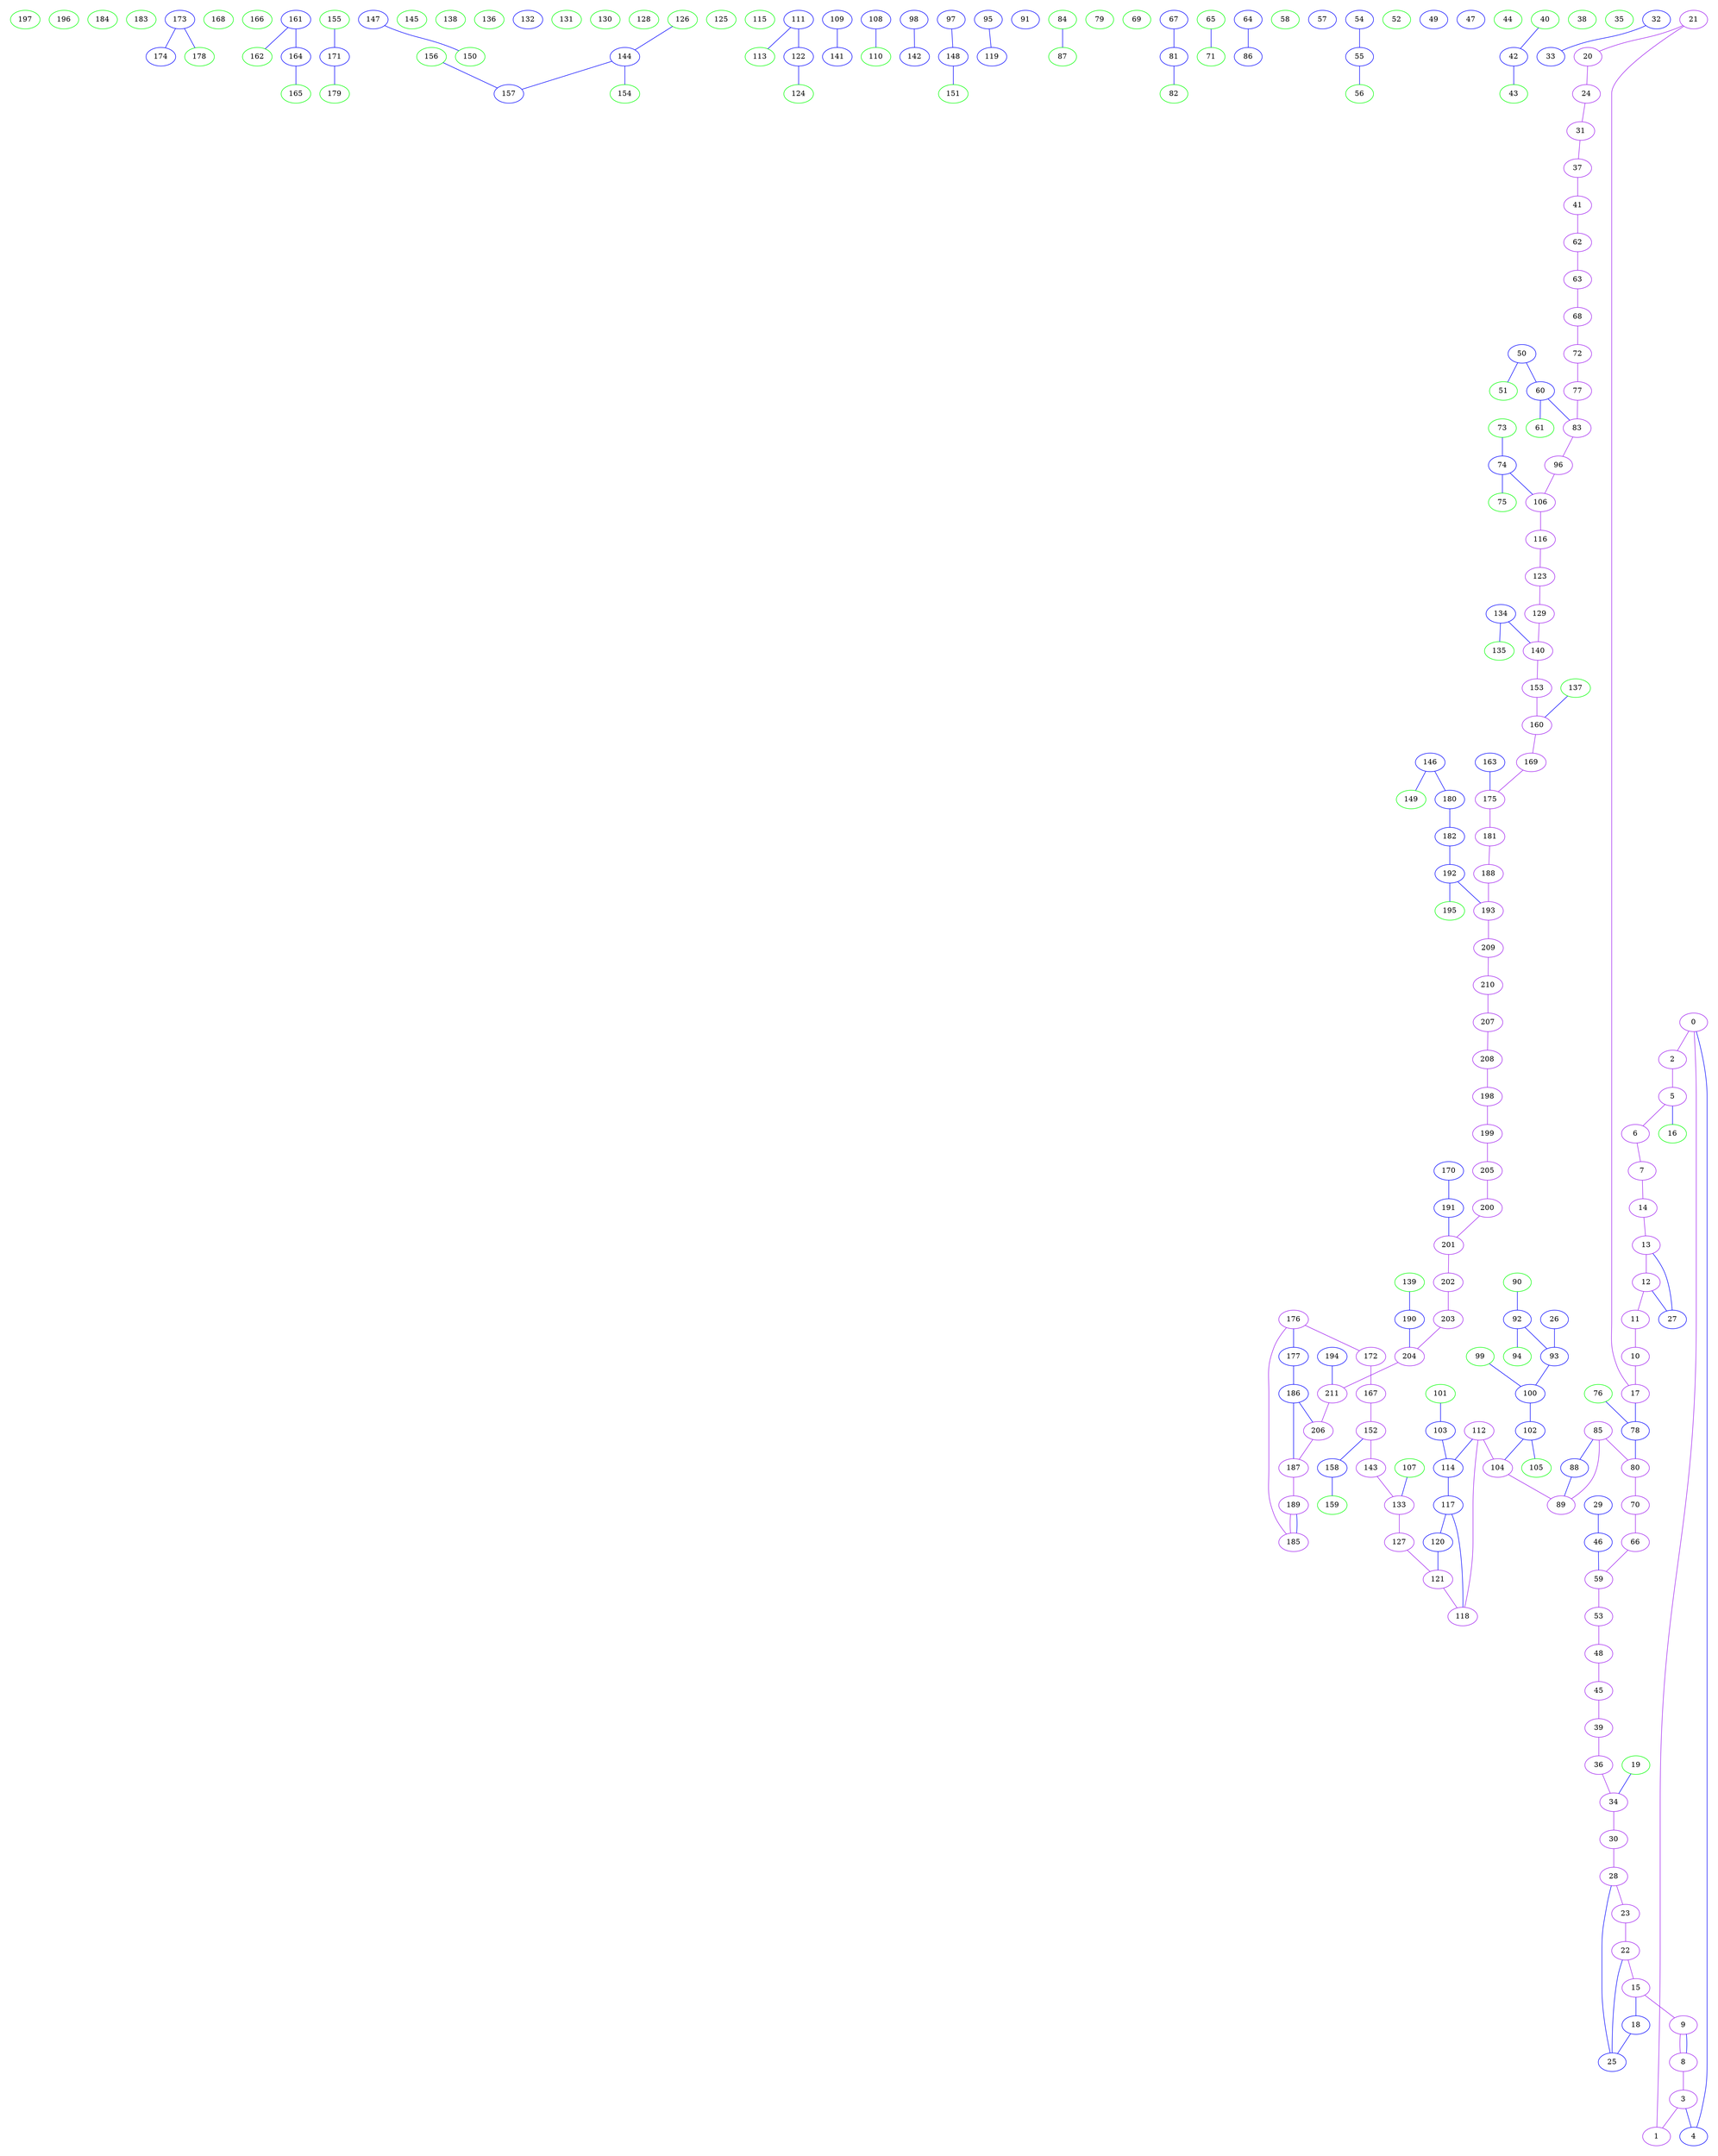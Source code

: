 digraph{
subgraph cluster_0 {
color = white
X113Y363I0 [label="0", pos="113,363!", color="purple"]
X113Y375I0 [label="1", pos="113,375!", color="purple"]
X119Y354I0 [label="2", pos="119,354!", color="purple"]
X122Y373I0 [label="3", pos="122,373!", color="purple"]
X123Y371I0 [label="4", pos="123,371!", color="blue"]
X126Y348I0 [label="5", pos="126,348!", color="purple"]
X130Y340I0 [label="6", pos="130,340!", color="purple"]
X136Y334I0 [label="7", pos="136,334!", color="purple"]
X136Y386I0 [label="8", pos="136,386!", color="purple"]
X140Y393I0 [label="9", pos="140,393!", color="purple"]
X141Y268I0 [label="10", pos="141,268!", color="purple"]
X141Y288I0 [label="11", pos="141,288!", color="purple"]
X141Y304I0 [label="12", pos="141,304!", color="purple"]
X141Y316I0 [label="13", pos="141,316!", color="purple"]
X141Y327I0 [label="14", pos="141,327!", color="purple"]
X144Y394I0 [label="15", pos="144,394!", color="purple"]
X146Y366I0 [label="16", pos="146,366!", color="green"]
X147Y262I0 [label="17", pos="147,262!", color="purple"]
X148Y394I0 [label="18", pos="148,394!", color="blue"]
X152Y375I0 [label="19", pos="152,375!", color="green"]
X156Y186I0 [label="20", pos="156,186!", color="purple"]
X156Y201I0 [label="21", pos="156,201!", color="purple"]
X156Y407I0 [label="22", pos="156,407!", color="purple"]
X157Y417I0 [label="23", pos="157,417!", color="purple"]
X158Y180I0 [label="24", pos="158,180!", color="purple"]
X158Y404I0 [label="25", pos="158,404!", color="blue"]
X171Y279I0 [label="26", pos="171,279!", color="blue"]
X172Y344I0 [label="27", pos="172,344!", color="blue"]
X173Y417I0 [label="28", pos="173,417!", color="purple"]
X185Y345I0 [label="29", pos="185,345!", color="blue"]
X187Y417I0 [label="30", pos="187,417!", color="purple"]
X192Y157I0 [label="31", pos="192,157!", color="purple"]
X196Y292I0 [label="32", pos="196,292!", color="blue"]
X200Y206I0 [label="33", pos="200,206!", color="blue"]
X201Y417I0 [label="34", pos="201,417!", color="purple"]
X208Y284I0 [label="35", pos="208,284!", color="green"]
X214Y417I0 [label="36", pos="214,417!", color="purple"]
X219Y139I0 [label="37", pos="219,139!", color="purple"]
X222Y276I0 [label="38", pos="222,276!", color="green"]
X229Y417I0 [label="39", pos="229,417!", color="purple"]
X231Y186I0 [label="40", pos="231,186!", color="green"]
X233Y136I0 [label="41", pos="233,136!", color="purple"]
X235Y181I0 [label="42", pos="235,181!", color="blue"]
X236Y183I0 [label="43", pos="236,183!", color="green"]
X241Y332I0 [label="44", pos="241,332!", color="green"]
X242Y417I0 [label="45", pos="242,417!", color="purple"]
X246Y392I0 [label="46", pos="246,392!", color="blue"]
X250Y238I0 [label="47", pos="250,238!", color="blue"]
X255Y417I0 [label="48", pos="255,417!", color="purple"]
X256Y197I0 [label="49", pos="256,197!", color="blue"]
X259Y151I0 [label="50", pos="259,151!", color="blue"]
X260Y153I0 [label="51", pos="260,153!", color="green"]
X260Y286I0 [label="52", pos="260,286!", color="green"]
X267Y417I0 [label="53", pos="267,417!", color="purple"]
X271Y170I0 [label="54", pos="271,170!", color="blue"]
X271Y171I0 [label="55", pos="271,171!", color="blue"]
X272Y173I0 [label="56", pos="272,173!", color="green"]
X275Y224I0 [label="57", pos="275,224!", color="blue"]
X275Y306I0 [label="58", pos="275,306!", color="green"]
X278Y417I0 [label="59", pos="278,417!", color="purple"]
X281Y131I0 [label="60", pos="281,131!", color="blue"]
X282Y133I0 [label="61", pos="282,133!", color="green"]
X286Y84I0 [label="62", pos="286,84!", color="purple"]
X287Y83I0 [label="63", pos="287,83!", color="purple"]
X288Y330I0 [label="64", pos="288,330!", color="blue"]
X289Y141I0 [label="65", pos="289,141!", color="green"]
X292Y419I0 [label="66", pos="292,419!", color="purple"]
X293Y234I0 [label="67", pos="293,234!", color="blue"]
X298Y83I0 [label="68", pos="298,83!", color="purple"]
X302Y226I0 [label="69", pos="302,226!", color="green"]
X305Y419I0 [label="70", pos="305,419!", color="purple"]
X306Y126I0 [label="71", pos="306,126!", color="green"]
X308Y83I0 [label="72", pos="308,83!", color="purple"]
X309Y124I0 [label="73", pos="309,124!", color="green"]
X310Y124I0 [label="74", pos="310,124!", color="blue"]
X310Y127I0 [label="75", pos="310,127!", color="green"]
X312Y415I0 [label="76", pos="312,415!", color="green"]
X313Y83I0 [label="77", pos="313,83!", color="purple"]
X313Y413I0 [label="78", pos="313,413!", color="blue"]
X316Y125I0 [label="79", pos="316,125!", color="green"]
X317Y419I0 [label="80", pos="317,419!", color="purple"]
X318Y232I0 [label="81", pos="318,232!", color="blue"]
X318Y234I0 [label="82", pos="318,234!", color="green"]
X322Y83I0 [label="83", pos="322,83!", color="purple"]
X323Y211I0 [label="84", pos="323,211!", color="green"]
X326Y419I0 [label="85", pos="326,419!", color="purple"]
X327Y333I0 [label="86", pos="327,333!", color="blue"]
X328Y207I0 [label="87", pos="328,207!", color="green"]
X328Y417I0 [label="88", pos="328,417!", color="blue"]
X329Y419I0 [label="89", pos="329,419!", color="purple"]
X330Y405I0 [label="90", pos="330,405!", color="green"]
X331Y172I0 [label="91", pos="331,172!", color="blue"]
X331Y403I0 [label="92", pos="331,403!", color="blue"]
X332Y402I0 [label="93", pos="332,402!", color="blue"]
X332Y406I0 [label="94", pos="332,406!", color="green"]
X333Y268I0 [label="95", pos="333,268!", color="blue"]
X334Y83I0 [label="96", pos="334,83!", color="purple"]
X334Y304I0 [label="97", pos="334,304!", color="blue"]
X335Y242I0 [label="98", pos="335,242!", color="blue"]
X335Y406I0 [label="99", pos="335,406!", color="green"]
X336Y405I0 [label="100", pos="336,405!", color="blue"]
X338Y399I0 [label="101", pos="338,399!", color="green"]
X338Y410I0 [label="102", pos="338,410!", color="blue"]
X339Y397I0 [label="103", pos="339,397!", color="blue"]
X339Y420I0 [label="104", pos="339,420!", color="purple"]
X342Y410I0 [label="105", pos="342,410!", color="green"]
X344Y83I0 [label="106", pos="344,83!", color="purple"]
X344Y372I0 [label="107", pos="344,372!", color="green"]
X345Y169I0 [label="108", pos="345,169!", color="blue"]
X345Y225I0 [label="109", pos="345,225!", color="blue"]
X346Y171I0 [label="110", pos="346,171!", color="green"]
X347Y123I0 [label="111", pos="347,123!", color="blue"]
X347Y420I0 [label="112", pos="347,420!", color="purple"]
X348Y125I0 [label="113", pos="348,125!", color="green"]
X349Y410I0 [label="114", pos="349,410!", color="blue"]
X350Y155I0 [label="115", pos="350,155!", color="green"]
X353Y83I0 [label="116", pos="353,83!", color="purple"]
X355Y417I0 [label="117", pos="355,417!", color="blue"]
X355Y419I0 [label="118", pos="355,419!", color="purple"]
X359Y263I0 [label="119", pos="359,263!", color="blue"]
X359Y410I0 [label="120", pos="359,410!", color="blue"]
X361Y413I0 [label="121", pos="361,413!", color="purple"]
X363Y97I0 [label="122", pos="363,97!", color="blue"]
X364Y76I0 [label="123", pos="364,76!", color="purple"]
X364Y99I0 [label="124", pos="364,99!", color="green"]
X366Y104I0 [label="125", pos="366,104!", color="green"]
X367Y349I0 [label="126", pos="367,349!", color="green"]
X368Y407I0 [label="127", pos="368,407!", color="purple"]
X374Y112I0 [label="128", pos="374,112!", color="green"]
X375Y70I0 [label="129", pos="375,70!", color="purple"]
X375Y127I0 [label="130", pos="375,127!", color="green"]
X375Y141I0 [label="131", pos="375,141!", color="green"]
X375Y157I0 [label="132", pos="375,157!", color="blue"]
X377Y407I0 [label="133", pos="377,407!", color="purple"]
X378Y89I0 [label="134", pos="378,89!", color="blue"]
X378Y92I0 [label="135", pos="378,92!", color="green"]
X380Y110I0 [label="136", pos="380,110!", color="green"]
X380Y124I0 [label="137", pos="380,124!", color="green"]
X381Y137I0 [label="138", pos="381,137!", color="green"]
X381Y331I0 [label="139", pos="381,331!", color="green"]
X383Y68I0 [label="140", pos="383,68!", color="purple"]
X383Y177I0 [label="141", pos="383,177!", color="blue"]
X383Y203I0 [label="142", pos="383,203!", color="blue"]
X383Y404I0 [label="143", pos="383,404!", color="purple"]
X386Y353I0 [label="144", pos="386,353!", color="blue"]
X386Y388I0 [label="145", pos="386,388!", color="green"]
X387Y233I0 [label="146", pos="387,233!", color="blue"]
X387Y257I0 [label="147", pos="387,257!", color="blue"]
X387Y295I0 [label="148", pos="387,295!", color="blue"]
X388Y235I0 [label="149", pos="388,235!", color="green"]
X388Y259I0 [label="150", pos="388,259!", color="green"]
X388Y297I0 [label="151", pos="388,297!", color="green"]
X389Y398I0 [label="152", pos="389,398!", color="purple"]
X390Y71I0 [label="153", pos="390,71!", color="purple"]
X390Y351I0 [label="154", pos="390,351!", color="green"]
X392Y350I0 [label="155", pos="392,350!", color="green"]
X392Y352I0 [label="156", pos="392,352!", color="green"]
X392Y355I0 [label="157", pos="392,355!", color="blue"]
X392Y374I0 [label="158", pos="392,374!", color="blue"]
X394Y374I0 [label="159", pos="394,374!", color="green"]
X395Y77I0 [label="160", pos="395,77!", color="purple"]
X395Y243I0 [label="161", pos="395,243!", color="blue"]
X396Y245I0 [label="162", pos="396,245!", color="green"]
X397Y118I0 [label="163", pos="397,118!", color="blue"]
X397Y241I0 [label="164", pos="397,241!", color="blue"]
X398Y243I0 [label="165", pos="398,243!", color="green"]
X398Y303I0 [label="166", pos="398,303!", color="green"]
X398Y393I0 [label="167", pos="398,393!", color="purple"]
X402Y345I0 [label="168", pos="402,345!", color="green"]
X403Y79I0 [label="169", pos="403,79!", color="purple"]
X403Y275I0 [label="170", pos="403,275!", color="blue"]
X404Y352I0 [label="171", pos="404,352!", color="blue"]
X405Y386I0 [label="172", pos="405,386!", color="purple"]
X406Y143I0 [label="173", pos="406,143!", color="blue"]
X410Y156I0 [label="174", pos="410,156!", color="blue"]
X411Y80I0 [label="175", pos="411,80!", color="purple"]
X412Y379I0 [label="176", pos="412,379!", color="purple"]
X414Y368I0 [label="177", pos="414,368!", color="blue"]
X418Y110I0 [label="178", pos="418,110!", color="green"]
X418Y334I0 [label="179", pos="418,334!", color="green"]
X419Y184I0 [label="180", pos="419,184!", color="blue"]
X420Y80I0 [label="181", pos="420,80!", color="purple"]
X421Y152I0 [label="182", pos="421,152!", color="blue"]
X422Y220I0 [label="183", pos="422,220!", color="green"]
X423Y216I0 [label="184", pos="423,216!", color="green"]
X423Y367I0 [label="185", pos="423,367!", color="purple"]
X425Y349I0 [label="186", pos="425,349!", color="blue"]
X426Y351I0 [label="187", pos="426,351!", color="purple"]
X427Y81I0 [label="188", pos="427,81!", color="purple"]
X429Y357I0 [label="189", pos="429,357!", color="purple"]
X431Y292I0 [label="190", pos="431,292!", color="blue"]
X433Y241I0 [label="191", pos="433,241!", color="blue"]
X434Y108I0 [label="192", pos="434,108!", color="blue"]
X435Y88I0 [label="193", pos="435,88!", color="purple"]
X435Y307I0 [label="194", pos="435,307!", color="blue"]
X436Y111I0 [label="195", pos="436,111!", color="green"]
X436Y118I0 [label="196", pos="436,118!", color="green"]
X436Y195I0 [label="197", pos="436,195!", color="green"]
X440Y137I0 [label="198", pos="440,137!", color="purple"]
X440Y185I0 [label="199", pos="440,185!", color="purple"]
X440Y202I0 [label="200", pos="440,202!", color="purple"]
X440Y218I0 [label="201", pos="440,218!", color="purple"]
X440Y250I0 [label="202", pos="440,250!", color="purple"]
X440Y267I0 [label="203", pos="440,267!", color="purple"]
X440Y276I0 [label="204", pos="440,276!", color="purple"]
X441Y193I0 [label="205", pos="441,193!", color="purple"]
X441Y314I0 [label="206", pos="441,314!", color="purple"]
X442Y107I0 [label="207", pos="442,107!", color="purple"]
X442Y112I0 [label="208", pos="442,112!", color="purple"]
X443Y100I0 [label="209", pos="443,100!", color="purple"]
X443Y105I0 [label="210", pos="443,105!", color="purple"]
X443Y288I0 [label="211", pos="443,288!", color="purple"]
X113Y363I0 -> X123Y371I0[color="blue", dir=none]
X122Y373I0 -> X123Y371I0[color="blue", dir=none]
X126Y348I0 -> X146Y366I0[color="blue", dir=none]
X136Y386I0 -> X140Y393I0[color="blue", dir=none]
X141Y304I0 -> X172Y344I0[color="blue", dir=none]
X141Y316I0 -> X172Y344I0[color="blue", dir=none]
X144Y394I0 -> X148Y394I0[color="blue", dir=none]
X147Y262I0 -> X313Y413I0[color="blue", dir=none]
X148Y394I0 -> X158Y404I0[color="blue", dir=none]
X152Y375I0 -> X201Y417I0[color="blue", dir=none]
X156Y186I0 -> X158Y180I0[color="purple", dir=none]
X156Y407I0 -> X158Y404I0[color="blue", dir=none]
X158Y404I0 -> X173Y417I0[color="blue", dir=none]
X171Y279I0 -> X332Y402I0[color="blue", dir=none]
X185Y345I0 -> X246Y392I0[color="blue", dir=none]
X196Y292I0 -> X200Y206I0[color="blue", dir=none]
X231Y186I0 -> X235Y181I0[color="blue", dir=none]
X235Y181I0 -> X236Y183I0[color="blue", dir=none]
X246Y392I0 -> X278Y417I0[color="blue", dir=none]
X259Y151I0 -> X281Y131I0[color="blue", dir=none]
X259Y151I0 -> X260Y153I0[color="blue", dir=none]
X271Y170I0 -> X271Y171I0[color="blue", dir=none]
X271Y171I0 -> X272Y173I0[color="blue", dir=none]
X281Y131I0 -> X322Y83I0[color="blue", dir=none]
X281Y131I0 -> X282Y133I0[color="blue", dir=none]
X286Y84I0 -> X287Y83I0[color="purple", dir=none]
X288Y330I0 -> X327Y333I0[color="blue", dir=none]
X289Y141I0 -> X306Y126I0[color="blue", dir=none]
X293Y234I0 -> X318Y232I0[color="blue", dir=none]
X309Y124I0 -> X310Y124I0[color="blue", dir=none]
X310Y124I0 -> X310Y127I0[color="blue", dir=none]
X310Y124I0 -> X344Y83I0[color="blue", dir=none]
X312Y415I0 -> X313Y413I0[color="blue", dir=none]
X313Y413I0 -> X317Y419I0[color="blue", dir=none]
X318Y232I0 -> X318Y234I0[color="blue", dir=none]
X323Y211I0 -> X328Y207I0[color="blue", dir=none]
X326Y419I0 -> X328Y417I0[color="blue", dir=none]
X328Y417I0 -> X329Y419I0[color="blue", dir=none]
X330Y405I0 -> X331Y403I0[color="blue", dir=none]
X331Y403I0 -> X332Y402I0[color="blue", dir=none]
X331Y403I0 -> X332Y406I0[color="blue", dir=none]
X332Y402I0 -> X336Y405I0[color="blue", dir=none]
X333Y268I0 -> X359Y263I0[color="blue", dir=none]
X334Y304I0 -> X387Y295I0[color="blue", dir=none]
X335Y242I0 -> X383Y203I0[color="blue", dir=none]
X335Y406I0 -> X336Y405I0[color="blue", dir=none]
X336Y405I0 -> X338Y410I0[color="blue", dir=none]
X338Y399I0 -> X339Y397I0[color="blue", dir=none]
X338Y410I0 -> X339Y420I0[color="blue", dir=none]
X338Y410I0 -> X342Y410I0[color="blue", dir=none]
X339Y397I0 -> X349Y410I0[color="blue", dir=none]
X344Y372I0 -> X377Y407I0[color="blue", dir=none]
X345Y169I0 -> X346Y171I0[color="blue", dir=none]
X345Y225I0 -> X383Y177I0[color="blue", dir=none]
X347Y123I0 -> X363Y97I0[color="blue", dir=none]
X347Y123I0 -> X348Y125I0[color="blue", dir=none]
X347Y420I0 -> X349Y410I0[color="blue", dir=none]
X349Y410I0 -> X355Y417I0[color="blue", dir=none]
X355Y417I0 -> X355Y419I0[color="blue", dir=none]
X355Y417I0 -> X359Y410I0[color="blue", dir=none]
X359Y410I0 -> X361Y413I0[color="blue", dir=none]
X363Y97I0 -> X364Y99I0[color="blue", dir=none]
X367Y349I0 -> X386Y353I0[color="blue", dir=none]
X378Y89I0 -> X378Y92I0[color="blue", dir=none]
X378Y89I0 -> X383Y68I0[color="blue", dir=none]
X380Y124I0 -> X395Y77I0[color="blue", dir=none]
X381Y331I0 -> X431Y292I0[color="blue", dir=none]
X386Y353I0 -> X390Y351I0[color="blue", dir=none]
X386Y353I0 -> X392Y355I0[color="blue", dir=none]
X387Y233I0 -> X419Y184I0[color="blue", dir=none]
X387Y233I0 -> X388Y235I0[color="blue", dir=none]
X387Y257I0 -> X388Y259I0[color="blue", dir=none]
X387Y295I0 -> X388Y297I0[color="blue", dir=none]
X389Y398I0 -> X392Y374I0[color="blue", dir=none]
X392Y350I0 -> X404Y352I0[color="blue", dir=none]
X392Y352I0 -> X392Y355I0[color="blue", dir=none]
X392Y374I0 -> X394Y374I0[color="blue", dir=none]
X395Y243I0 -> X397Y241I0[color="blue", dir=none]
X395Y243I0 -> X396Y245I0[color="blue", dir=none]
X397Y118I0 -> X411Y80I0[color="blue", dir=none]
X397Y241I0 -> X398Y243I0[color="blue", dir=none]
X403Y275I0 -> X433Y241I0[color="blue", dir=none]
X404Y352I0 -> X418Y334I0[color="blue", dir=none]
X406Y143I0 -> X418Y110I0[color="blue", dir=none]
X406Y143I0 -> X410Y156I0[color="blue", dir=none]
X412Y379I0 -> X414Y368I0[color="blue", dir=none]
X414Y368I0 -> X425Y349I0[color="blue", dir=none]
X419Y184I0 -> X421Y152I0[color="blue", dir=none]
X421Y152I0 -> X434Y108I0[color="blue", dir=none]
X423Y367I0 -> X429Y357I0[color="blue", dir=none]
X425Y349I0 -> X441Y314I0[color="blue", dir=none]
X425Y349I0 -> X426Y351I0[color="blue", dir=none]
X431Y292I0 -> X440Y276I0[color="blue", dir=none]
X433Y241I0 -> X440Y218I0[color="blue", dir=none]
X434Y108I0 -> X435Y88I0[color="blue", dir=none]
X434Y108I0 -> X436Y111I0[color="blue", dir=none]
X435Y307I0 -> X443Y288I0[color="blue", dir=none]
X440Y185I0 -> X441Y193I0[color="purple", dir=none]
X442Y107I0 -> X442Y112I0[color="purple", dir=none]
X443Y100I0 -> X443Y105I0[color="purple", dir=none]
X156Y201I0 -> X156Y186I0[color="purple", dir=none]
X158Y180I0 -> X192Y157I0[color="purple", dir=none]
X192Y157I0 -> X219Y139I0[color="purple", dir=none]
X219Y139I0 -> X233Y136I0[color="purple", dir=none]
X233Y136I0 -> X286Y84I0[color="purple", dir=none]
X287Y83I0 -> X298Y83I0[color="purple", dir=none]
X298Y83I0 -> X308Y83I0[color="purple", dir=none]
X308Y83I0 -> X313Y83I0[color="purple", dir=none]
X313Y83I0 -> X322Y83I0[color="purple", dir=none]
X322Y83I0 -> X334Y83I0[color="purple", dir=none]
X334Y83I0 -> X344Y83I0[color="purple", dir=none]
X344Y83I0 -> X353Y83I0[color="purple", dir=none]
X353Y83I0 -> X364Y76I0[color="purple", dir=none]
X364Y76I0 -> X375Y70I0[color="purple", dir=none]
X375Y70I0 -> X383Y68I0[color="purple", dir=none]
X383Y68I0 -> X390Y71I0[color="purple", dir=none]
X390Y71I0 -> X395Y77I0[color="purple", dir=none]
X395Y77I0 -> X403Y79I0[color="purple", dir=none]
X403Y79I0 -> X411Y80I0[color="purple", dir=none]
X411Y80I0 -> X420Y80I0[color="purple", dir=none]
X420Y80I0 -> X427Y81I0[color="purple", dir=none]
X427Y81I0 -> X435Y88I0[color="purple", dir=none]
X435Y88I0 -> X443Y100I0[color="purple", dir=none]
X443Y105I0 -> X442Y107I0[color="purple", dir=none]
X442Y112I0 -> X440Y137I0[color="purple", dir=none]
X440Y137I0 -> X440Y185I0[color="purple", dir=none]
X441Y193I0 -> X440Y202I0[color="purple", dir=none]
X440Y202I0 -> X440Y218I0[color="purple", dir=none]
X440Y218I0 -> X440Y250I0[color="purple", dir=none]
X440Y250I0 -> X440Y267I0[color="purple", dir=none]
X440Y267I0 -> X440Y276I0[color="purple", dir=none]
X440Y276I0 -> X443Y288I0[color="purple", dir=none]
X443Y288I0 -> X441Y314I0[color="purple", dir=none]
X441Y314I0 -> X426Y351I0[color="purple", dir=none]
X426Y351I0 -> X429Y357I0[color="purple", dir=none]
X429Y357I0 -> X423Y367I0[color="purple", dir=none]
X423Y367I0 -> X412Y379I0[color="purple", dir=none]
X412Y379I0 -> X405Y386I0[color="purple", dir=none]
X405Y386I0 -> X398Y393I0[color="purple", dir=none]
X398Y393I0 -> X389Y398I0[color="purple", dir=none]
X389Y398I0 -> X383Y404I0[color="purple", dir=none]
X383Y404I0 -> X377Y407I0[color="purple", dir=none]
X377Y407I0 -> X368Y407I0[color="purple", dir=none]
X368Y407I0 -> X361Y413I0[color="purple", dir=none]
X361Y413I0 -> X355Y419I0[color="purple", dir=none]
X355Y419I0 -> X347Y420I0[color="purple", dir=none]
X347Y420I0 -> X339Y420I0[color="purple", dir=none]
X339Y420I0 -> X329Y419I0[color="purple", dir=none]
X329Y419I0 -> X326Y419I0[color="purple", dir=none]
X326Y419I0 -> X317Y419I0[color="purple", dir=none]
X317Y419I0 -> X305Y419I0[color="purple", dir=none]
X305Y419I0 -> X292Y419I0[color="purple", dir=none]
X292Y419I0 -> X278Y417I0[color="purple", dir=none]
X278Y417I0 -> X267Y417I0[color="purple", dir=none]
X267Y417I0 -> X255Y417I0[color="purple", dir=none]
X255Y417I0 -> X242Y417I0[color="purple", dir=none]
X242Y417I0 -> X229Y417I0[color="purple", dir=none]
X229Y417I0 -> X214Y417I0[color="purple", dir=none]
X214Y417I0 -> X201Y417I0[color="purple", dir=none]
X201Y417I0 -> X187Y417I0[color="purple", dir=none]
X187Y417I0 -> X173Y417I0[color="purple", dir=none]
X173Y417I0 -> X157Y417I0[color="purple", dir=none]
X157Y417I0 -> X156Y407I0[color="purple", dir=none]
X156Y407I0 -> X144Y394I0[color="purple", dir=none]
X144Y394I0 -> X140Y393I0[color="purple", dir=none]
X140Y393I0 -> X136Y386I0[color="purple", dir=none]
X136Y386I0 -> X122Y373I0[color="purple", dir=none]
X122Y373I0 -> X113Y375I0[color="purple", dir=none]
X113Y375I0 -> X113Y363I0[color="purple", dir=none]
X113Y363I0 -> X119Y354I0[color="purple", dir=none]
X119Y354I0 -> X126Y348I0[color="purple", dir=none]
X126Y348I0 -> X130Y340I0[color="purple", dir=none]
X130Y340I0 -> X136Y334I0[color="purple", dir=none]
X136Y334I0 -> X141Y327I0[color="purple", dir=none]
X141Y327I0 -> X141Y316I0[color="purple", dir=none]
X141Y316I0 -> X141Y304I0[color="purple", dir=none]
X141Y304I0 -> X141Y288I0[color="purple", dir=none]
X141Y288I0 -> X141Y268I0[color="purple", dir=none]
X141Y268I0 -> X147Y262I0[color="purple", dir=none]
X156Y201I0 -> X147Y262I0[color="purple", dir=none]
}
}
